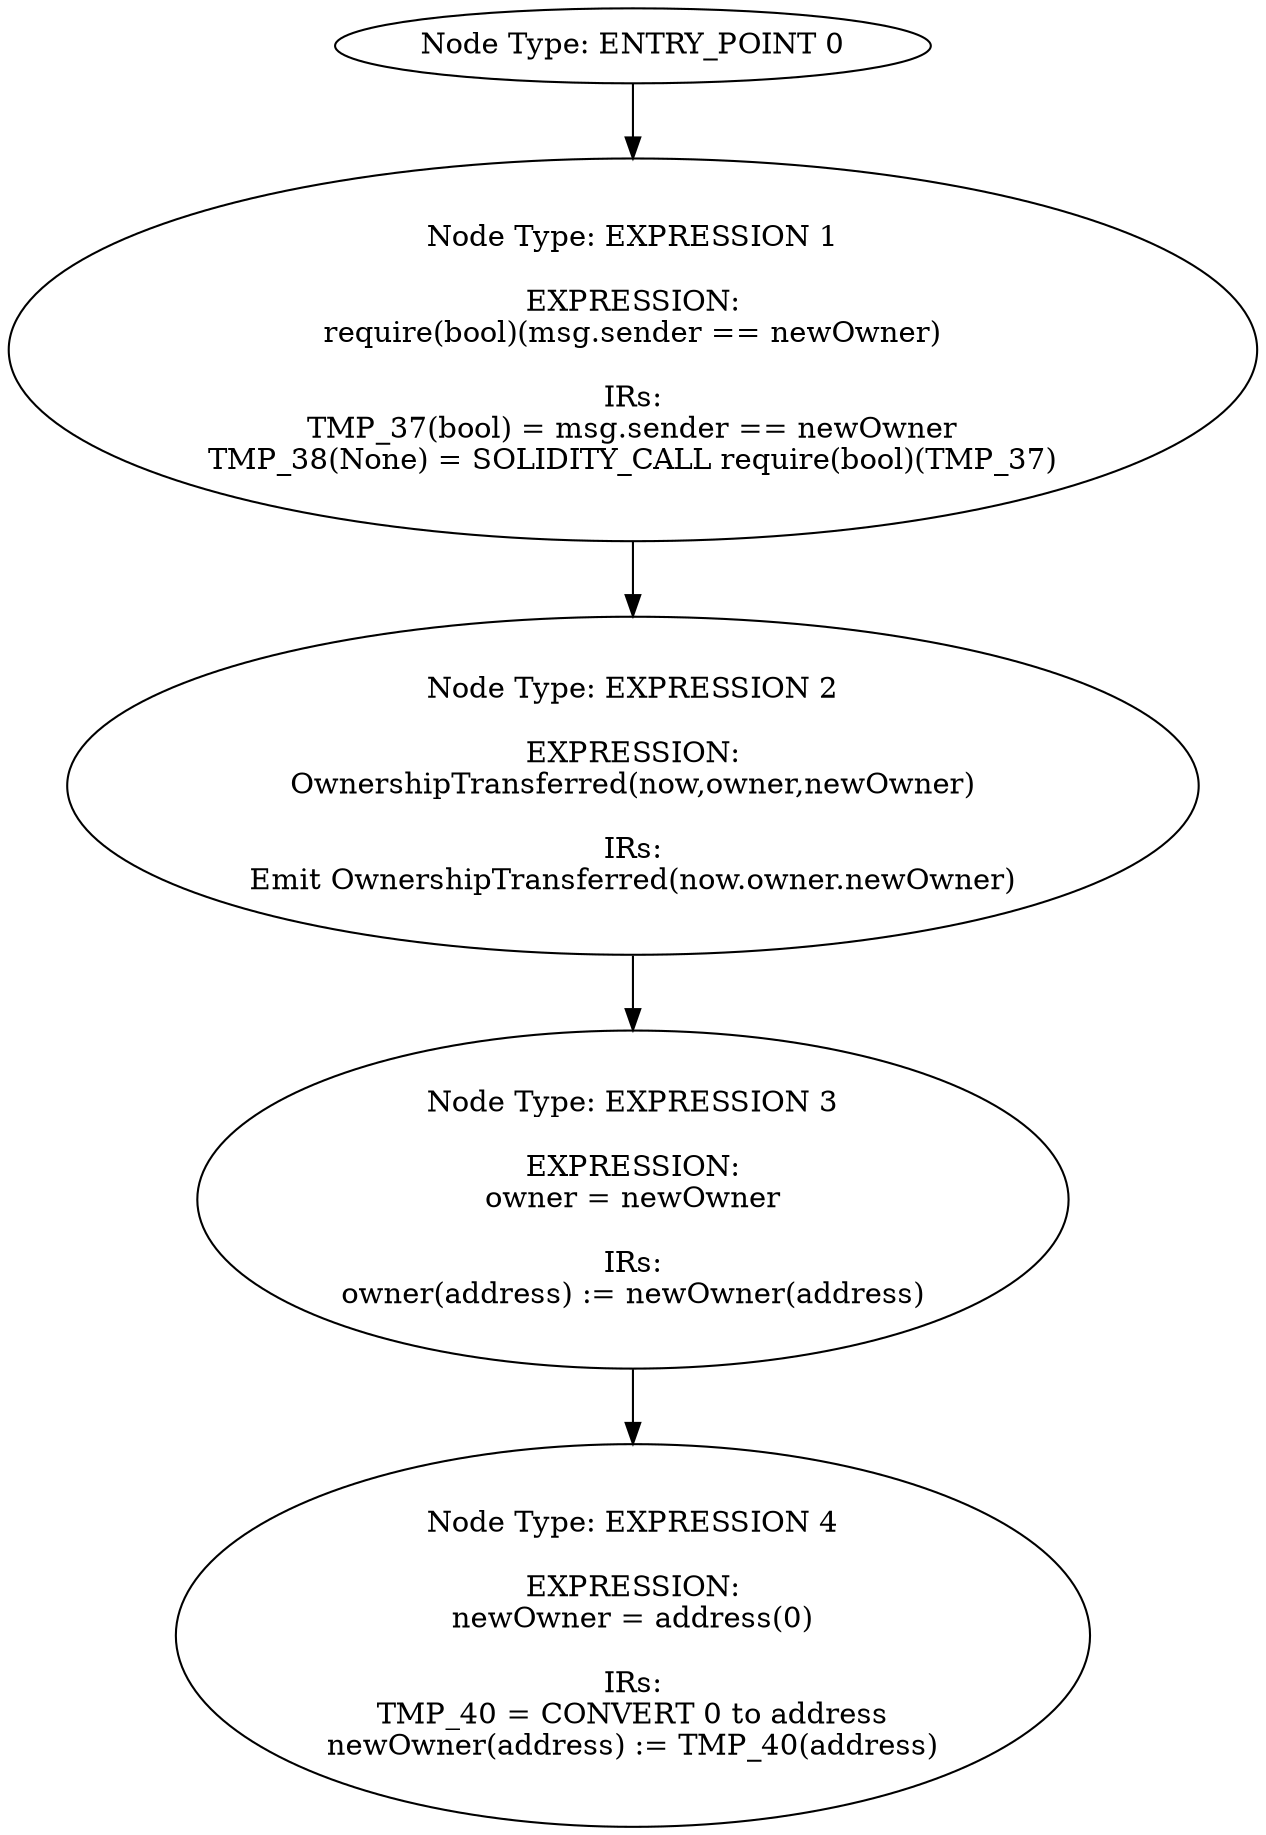 digraph{
0[label="Node Type: ENTRY_POINT 0
"];
0->1;
1[label="Node Type: EXPRESSION 1

EXPRESSION:
require(bool)(msg.sender == newOwner)

IRs:
TMP_37(bool) = msg.sender == newOwner
TMP_38(None) = SOLIDITY_CALL require(bool)(TMP_37)"];
1->2;
2[label="Node Type: EXPRESSION 2

EXPRESSION:
OwnershipTransferred(now,owner,newOwner)

IRs:
Emit OwnershipTransferred(now.owner.newOwner)"];
2->3;
3[label="Node Type: EXPRESSION 3

EXPRESSION:
owner = newOwner

IRs:
owner(address) := newOwner(address)"];
3->4;
4[label="Node Type: EXPRESSION 4

EXPRESSION:
newOwner = address(0)

IRs:
TMP_40 = CONVERT 0 to address
newOwner(address) := TMP_40(address)"];
}
